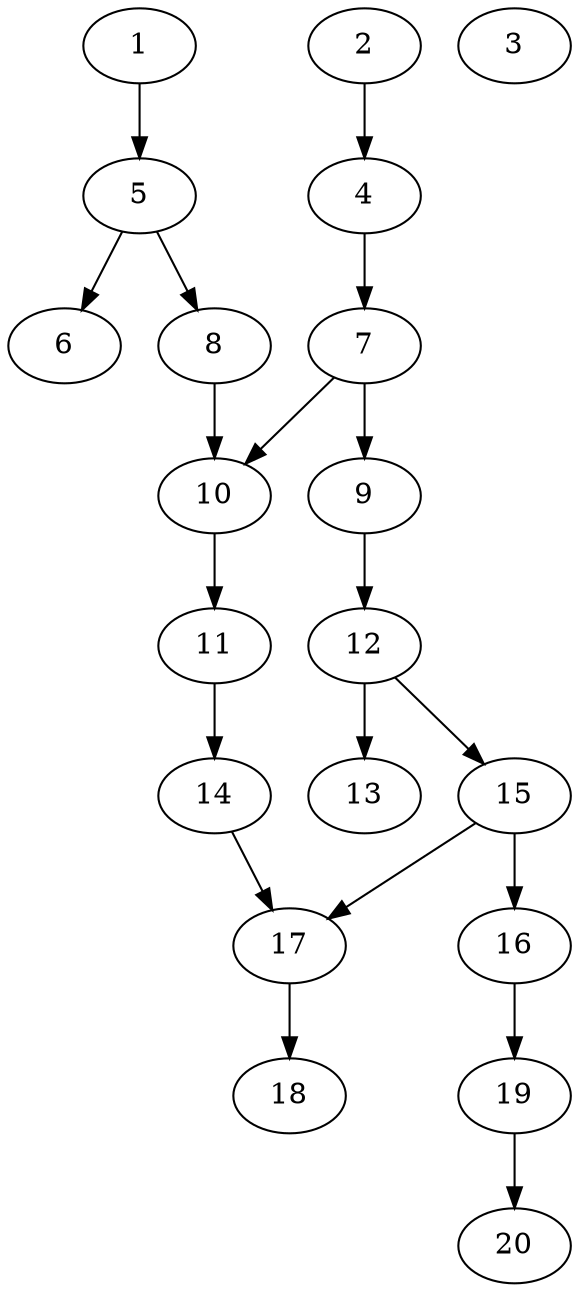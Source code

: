 // DAG automatically generated by daggen at Sat Jul 27 15:35:20 2019
// ./daggen --dot -n 20 --ccr 0.5 --fat 0.4 --regular 0.5 --density 0.5 --mindata 5242880 --maxdata 52428800 
digraph G {
  1 [size="63412224", alpha="0.11", expect_size="31706112"] 
  1 -> 5 [size ="31706112"]
  2 [size="103757824", alpha="0.12", expect_size="51878912"] 
  2 -> 4 [size ="51878912"]
  3 [size="69595136", alpha="0.19", expect_size="34797568"] 
  4 [size="11495424", alpha="0.02", expect_size="5747712"] 
  4 -> 7 [size ="5747712"]
  5 [size="15060992", alpha="0.18", expect_size="7530496"] 
  5 -> 6 [size ="7530496"]
  5 -> 8 [size ="7530496"]
  6 [size="19720192", alpha="0.04", expect_size="9860096"] 
  7 [size="79634432", alpha="0.14", expect_size="39817216"] 
  7 -> 9 [size ="39817216"]
  7 -> 10 [size ="39817216"]
  8 [size="90710016", alpha="0.20", expect_size="45355008"] 
  8 -> 10 [size ="45355008"]
  9 [size="64892928", alpha="0.05", expect_size="32446464"] 
  9 -> 12 [size ="32446464"]
  10 [size="22013952", alpha="0.11", expect_size="11006976"] 
  10 -> 11 [size ="11006976"]
  11 [size="21370880", alpha="0.12", expect_size="10685440"] 
  11 -> 14 [size ="10685440"]
  12 [size="74287104", alpha="0.01", expect_size="37143552"] 
  12 -> 13 [size ="37143552"]
  12 -> 15 [size ="37143552"]
  13 [size="37552128", alpha="0.03", expect_size="18776064"] 
  14 [size="33771520", alpha="0.13", expect_size="16885760"] 
  14 -> 17 [size ="16885760"]
  15 [size="43603968", alpha="0.15", expect_size="21801984"] 
  15 -> 16 [size ="21801984"]
  15 -> 17 [size ="21801984"]
  16 [size="32382976", alpha="0.08", expect_size="16191488"] 
  16 -> 19 [size ="16191488"]
  17 [size="52905984", alpha="0.18", expect_size="26452992"] 
  17 -> 18 [size ="26452992"]
  18 [size="26523648", alpha="0.19", expect_size="13261824"] 
  19 [size="26099712", alpha="0.06", expect_size="13049856"] 
  19 -> 20 [size ="13049856"]
  20 [size="48914432", alpha="0.17", expect_size="24457216"] 
}
